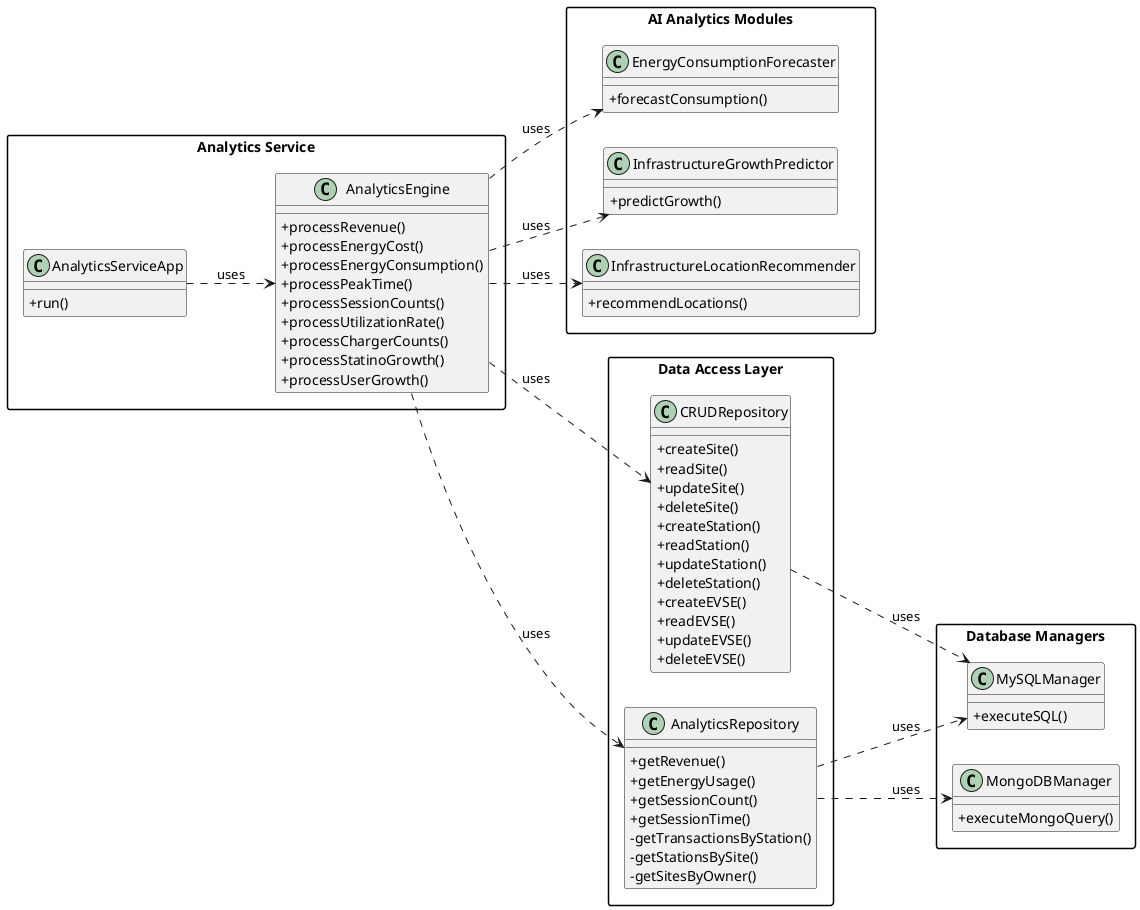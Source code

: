 @startuml
left to right direction
skinparam classAttributeIconSize 0
skinparam packageStyle rectangle

'package "Services" {
    package "Analytics Service" {
        class AnalyticsServiceApp {
            +run()
        }

        class AnalyticsEngine {
            +processRevenue()
            +processEnergyCost()
            +processEnergyConsumption()
            +processPeakTime()
            +processSessionCounts()
            +processUtilizationRate()
            +processChargerCounts()
            +processStatinoGrowth()
            +processUserGrowth()
        }
    }
/'
    package "Management Service" {
        class ManagementServiceApp {
            +run()
        }
        
        class StationManager {
            +addStation()
            +deleteStation()
            +modifyStation()
        }
        
        class SiteManager {
            +addSite()
            +deleteSite()
            +modifySite()
        }
    }
    '/
'}

package "AI Analytics Modules" {
    class EnergyConsumptionForecaster {
        +forecastConsumption()
    }
    class InfrastructureGrowthPredictor {
        +predictGrowth()
    }
    class InfrastructureLocationRecommender {
        +recommendLocations()
    }
}

package "Data Access Layer" {
    class CRUDRepository {
        +createSite()
        +readSite()
        +updateSite()
        +deleteSite()
        +createStation()
        +readStation()
        +updateStation()
        +deleteStation()
        +createEVSE()
        +readEVSE()
        +updateEVSE()
        +deleteEVSE()
    }
    
    class AnalyticsRepository {
        +getRevenue()
        +getEnergyUsage()
        +getSessionCount()
        +getSessionTime()
        -getTransactionsByStation()
        -getStationsBySite()
        -getSitesByOwner()
    }
}

package "Database Managers" {
    class MySQLManager {
        +executeSQL()
    }
    
    class MongoDBManager {
        +executeMongoQuery()
    }
}

AnalyticsServiceApp ..> AnalyticsEngine : uses
AnalyticsEngine ..> AnalyticsRepository : uses
AnalyticsEngine ..> EnergyConsumptionForecaster : uses
AnalyticsEngine ..> InfrastructureGrowthPredictor : uses
AnalyticsEngine ..> InfrastructureLocationRecommender : uses
AnalyticsEngine ..> CRUDRepository : uses

'ManagementServiceApp ..> StationManager : uses
'ManagementServiceApp ..> SiteManager : uses

'StationManager ..> CRUDRepository : uses
'SiteManager ..> CRUDRepository : uses

CRUDRepository ..> MySQLManager : uses
AnalyticsRepository ..> MySQLManager : uses
AnalyticsRepository ..> MongoDBManager : uses

@enduml
